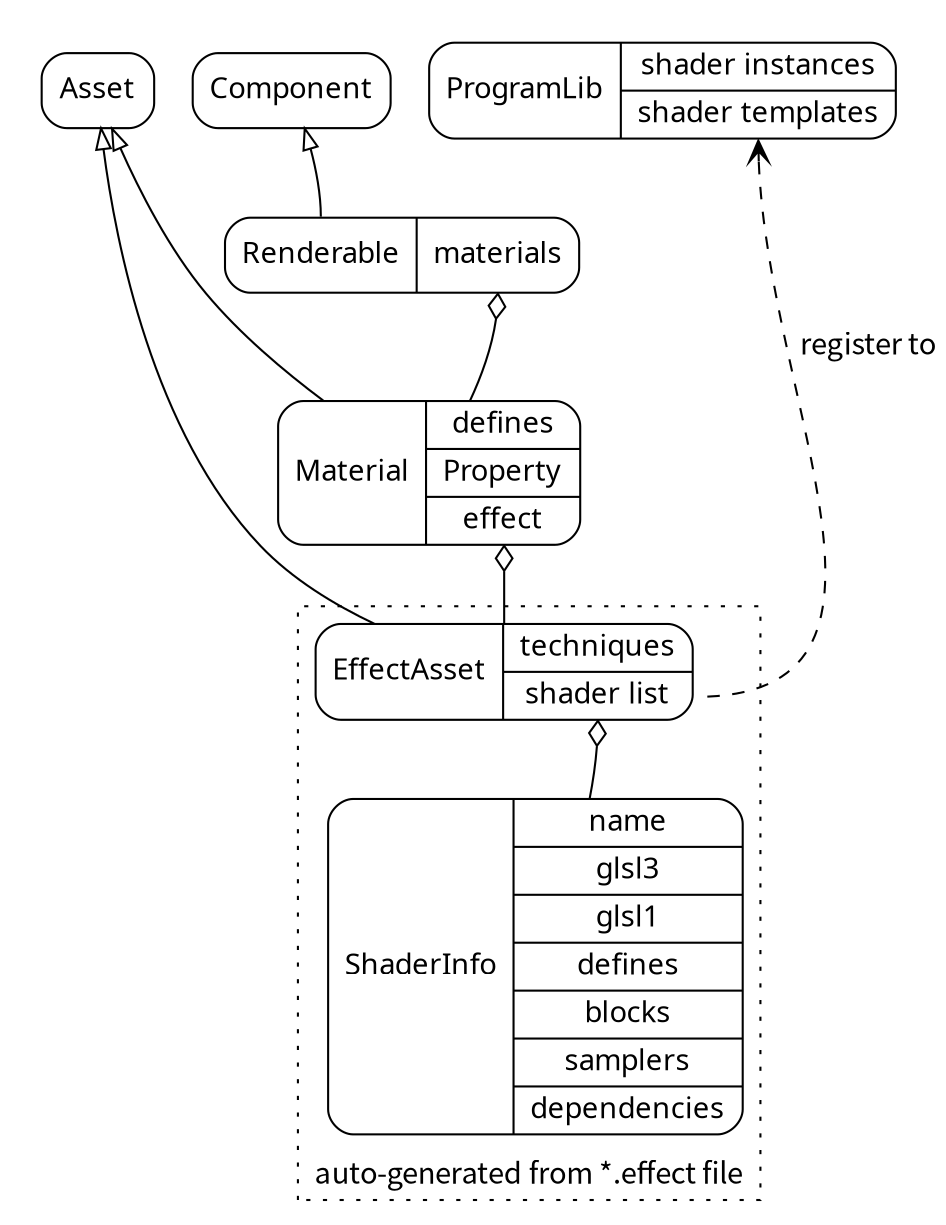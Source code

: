 digraph G {
    layout=dot splines=true compound=true overlap=false fontname="Noto Sans CJK SC"
    node [shape=Mrecord fontname="Source Code Pro"]
    edge [fontname="Noto Sans CJK SC"]

    subgraph cluster_framework {
        style=invis
        ast [label="Asset"]
        cmp [label="Component"]
        lib [label="ProgramLib | { shader instances | <temp> shader templates }"]
    }

    mat [label="Material | { defines | Property | <efx> effect}"]

    subgraph cluster_effect {
        style=dotted label="auto-generated from *.effect file" labelloc=b
        shd [label="ShaderInfo | { name | glsl3 | glsl1 | defines | blocks | samplers | dependencies }"]
        efx [label="EffectAsset | { techniques | <shd> shader list }"]
    }

    ast -> mat [dir=back arrowtail=empty]
    ast -> efx [dir=back arrowtail=empty]
    lib:temp -> efx:shd [dir=back arrowtail=vee style=dashed label="  register to"]
    efx:shd -> shd [dir=back arrowtail=ediamond]
    mat:efx -> efx [dir=back arrowtail=ediamond]

    rnd [label="<hd> Renderable | <mats> materials"]

    cmp -> rnd:hd [dir=back arrowtail=empty]
    rnd:mats -> mat [dir=back arrowtail=ediamond]
}
